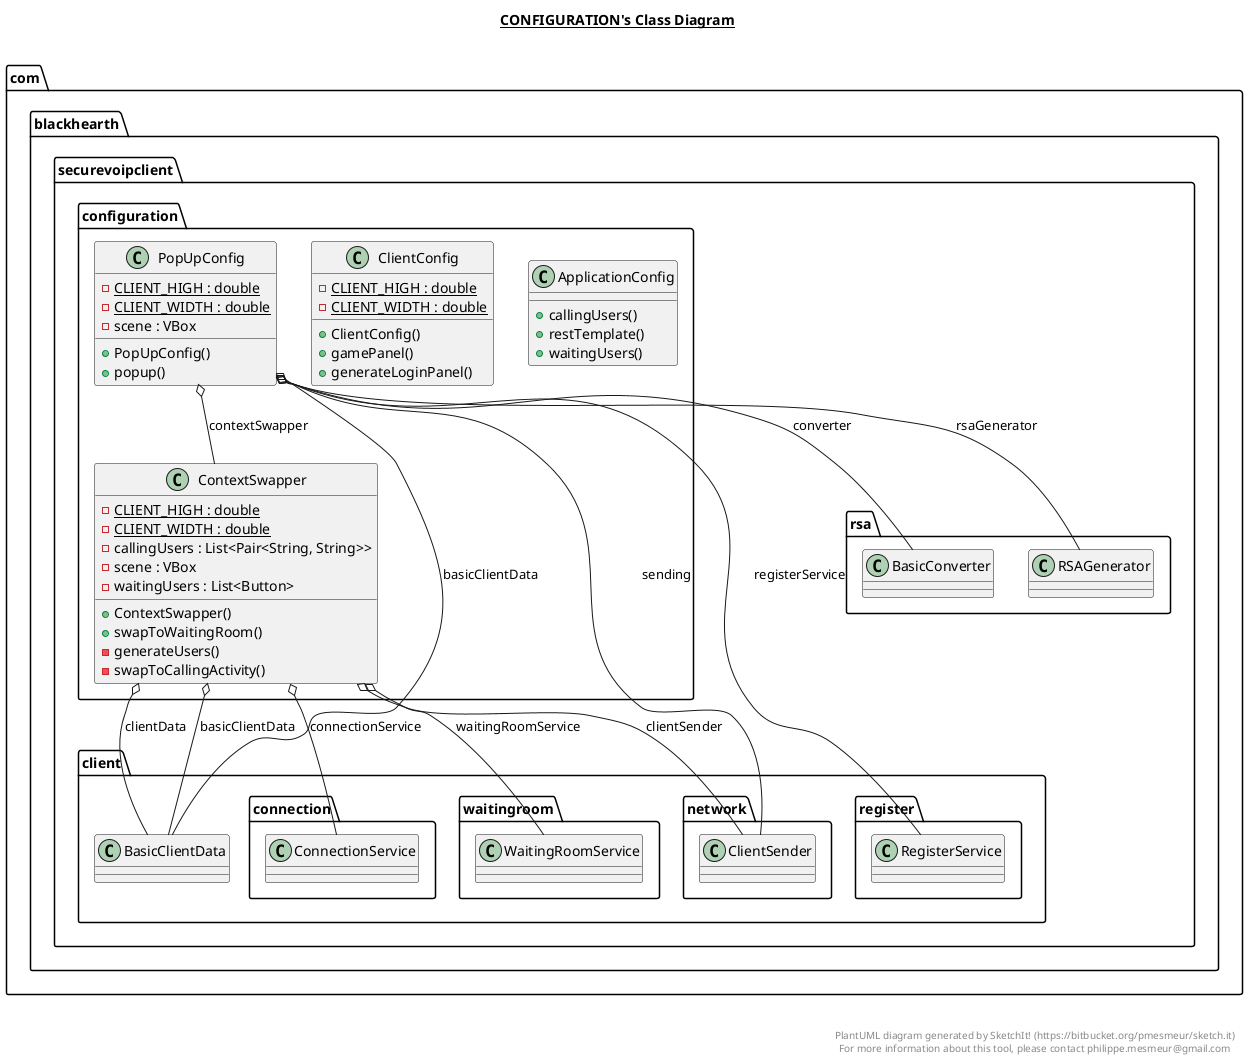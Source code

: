 @startuml

title __CONFIGURATION's Class Diagram__\n

  namespace com.blackhearth.securevoipclient {
    namespace configuration {
      class com.blackhearth.securevoipclient.configuration.ApplicationConfig {
          + callingUsers()
          + restTemplate()
          + waitingUsers()
      }
    }
  }
  

  namespace com.blackhearth.securevoipclient {
    namespace configuration {
      class com.blackhearth.securevoipclient.configuration.ClientConfig {
          {static} - CLIENT_HIGH : double
          {static} - CLIENT_WIDTH : double
          + ClientConfig()
          + gamePanel()
          + generateLoginPanel()
      }
    }
  }
  

  namespace com.blackhearth.securevoipclient {
    namespace configuration {
      class com.blackhearth.securevoipclient.configuration.ContextSwapper {
          {static} - CLIENT_HIGH : double
          {static} - CLIENT_WIDTH : double
          - callingUsers : List<Pair<String, String>>
          - scene : VBox
          - waitingUsers : List<Button>
          + ContextSwapper()
          + swapToWaitingRoom()
          - generateUsers()
          - swapToCallingActivity()
      }
    }
  }
  

  namespace com.blackhearth.securevoipclient {
    namespace configuration {
      class com.blackhearth.securevoipclient.configuration.PopUpConfig {
          {static} - CLIENT_HIGH : double
          {static} - CLIENT_WIDTH : double
          - scene : VBox
          + PopUpConfig()
          + popup()
      }
    }
  }
  

  com.blackhearth.securevoipclient.configuration.ContextSwapper o-- com.blackhearth.securevoipclient.client.BasicClientData : basicClientData
  com.blackhearth.securevoipclient.configuration.ContextSwapper o-- com.blackhearth.securevoipclient.client.BasicClientData : clientData
  com.blackhearth.securevoipclient.configuration.ContextSwapper o-- com.blackhearth.securevoipclient.client.network.ClientSender : clientSender
  com.blackhearth.securevoipclient.configuration.ContextSwapper o-- com.blackhearth.securevoipclient.client.connection.ConnectionService : connectionService
  com.blackhearth.securevoipclient.configuration.ContextSwapper o-- com.blackhearth.securevoipclient.client.waitingroom.WaitingRoomService : waitingRoomService
  com.blackhearth.securevoipclient.configuration.PopUpConfig o-- com.blackhearth.securevoipclient.client.BasicClientData : basicClientData
  com.blackhearth.securevoipclient.configuration.PopUpConfig o-- com.blackhearth.securevoipclient.configuration.ContextSwapper : contextSwapper
  com.blackhearth.securevoipclient.configuration.PopUpConfig o-- com.blackhearth.securevoipclient.rsa.BasicConverter : converter
  com.blackhearth.securevoipclient.configuration.PopUpConfig o-- com.blackhearth.securevoipclient.client.register.RegisterService : registerService
  com.blackhearth.securevoipclient.configuration.PopUpConfig o-- com.blackhearth.securevoipclient.rsa.RSAGenerator : rsaGenerator
  com.blackhearth.securevoipclient.configuration.PopUpConfig o-- com.blackhearth.securevoipclient.client.network.ClientSender : sending


right footer


PlantUML diagram generated by SketchIt! (https://bitbucket.org/pmesmeur/sketch.it)
For more information about this tool, please contact philippe.mesmeur@gmail.com
endfooter

@enduml
